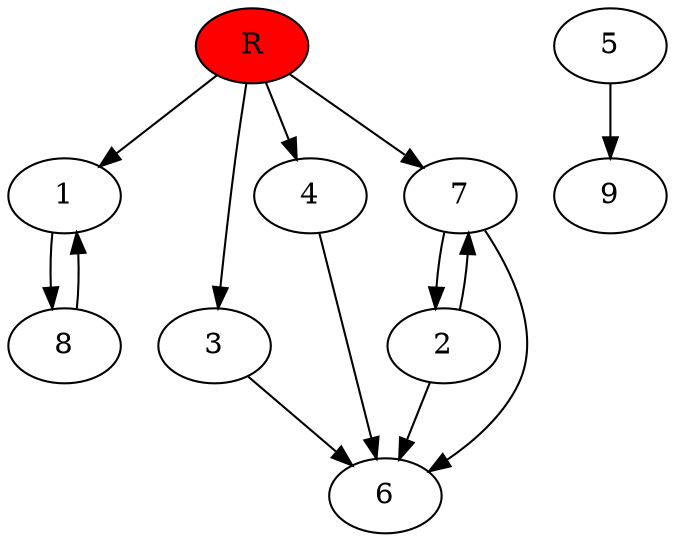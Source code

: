 digraph prb39396 {
	1
	2
	3
	4
	5
	6
	7
	8
	R [fillcolor="#ff0000" style=filled]
	1 -> 8
	2 -> 6
	2 -> 7
	3 -> 6
	4 -> 6
	5 -> 9
	7 -> 2
	7 -> 6
	8 -> 1
	R -> 1
	R -> 3
	R -> 4
	R -> 7
}
